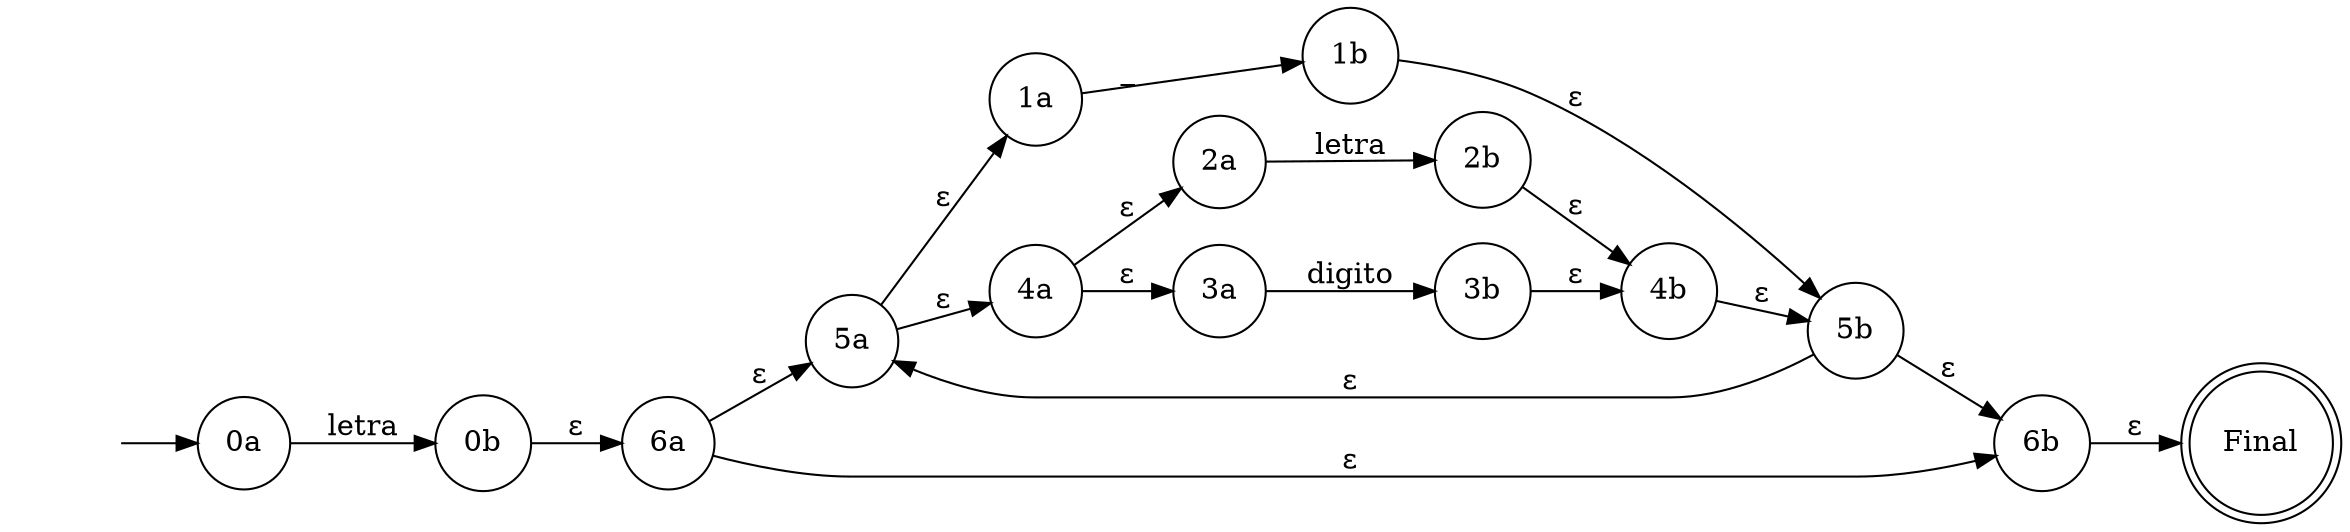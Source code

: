 digraph G{
rankdir=LR
concentrate=true
nodoInicial [shape=none label=""]
nodoInicial->nodo0a [label=""]
nodo0a [shape=circle label="0a"]
nodo0b [shape=circle label="0b"]
nodo0a -> nodo0b[label="letra"]
nodo1a [shape=circle label="1a"]
nodo1b [shape=circle label="1b"]
nodo1a -> nodo1b[label="_"]
nodo2a [shape=circle label="2a"]
nodo2b [shape=circle label="2b"]
nodo2a -> nodo2b[label="letra"]
nodo3a [shape=circle label="3a"]
nodo3b [shape=circle label="3b"]
nodo3a -> nodo3b[label="digito"]
nodo4a [shape=circle label="4a"]
nodo4b [shape=circle label="4b"]
nodo4a -> nodo2a[label="ε"]
nodo4a -> nodo3a[label="ε"]
nodo2b->nodo4b[label="ε"]
nodo3b->nodo4b[label="ε"]
nodo5a [shape=circle label="5a"]
nodo5b [shape=circle label="5b"]
nodo5a -> nodo1a[label="ε"]
nodo5a -> nodo4a[label="ε"]
nodo1b->nodo5b[label="ε"]
nodo4b->nodo5b[label="ε"]
nodo6a [shape=circle label="6a"]
nodo6b [shape=circle label="6b"]
nodo6a -> nodo5a[label="ε"]
nodo5b->nodo6b[label="ε"]
nodo5b->nodo5a[label="ε"]
nodo6a ->nodo6b [label="ε"]
nodo0b -> nodo6a[label="ε"]
nodoFinal [shape=doublecircle label="Final"]
nodo6b->nodoFinal [label="ε"]

}
